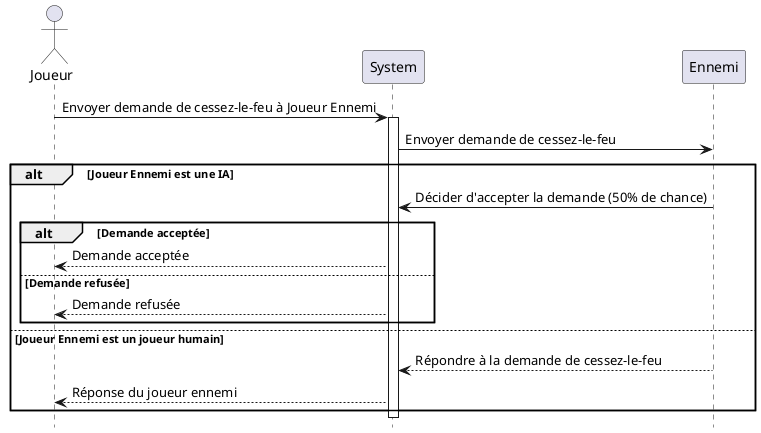 @startuml Cessez-le-Feu
hide footbox

actor Joueur
participant System
participant Ennemi

Joueur -> System: Envoyer demande de cessez-le-feu à Joueur Ennemi
activate System
System -> Ennemi: Envoyer demande de cessez-le-feu
alt Joueur Ennemi est une IA
    Ennemi -> System: Décider d'accepter la demande (50% de chance)
    alt Demande acceptée
        System --> Joueur: Demande acceptée
    else Demande refusée
        System --> Joueur: Demande refusée
    end
else Joueur Ennemi est un joueur humain
    Ennemi --> System: Répondre à la demande de cessez-le-feu
    System --> Joueur: Réponse du joueur ennemi
end

deactivate System

@enduml
